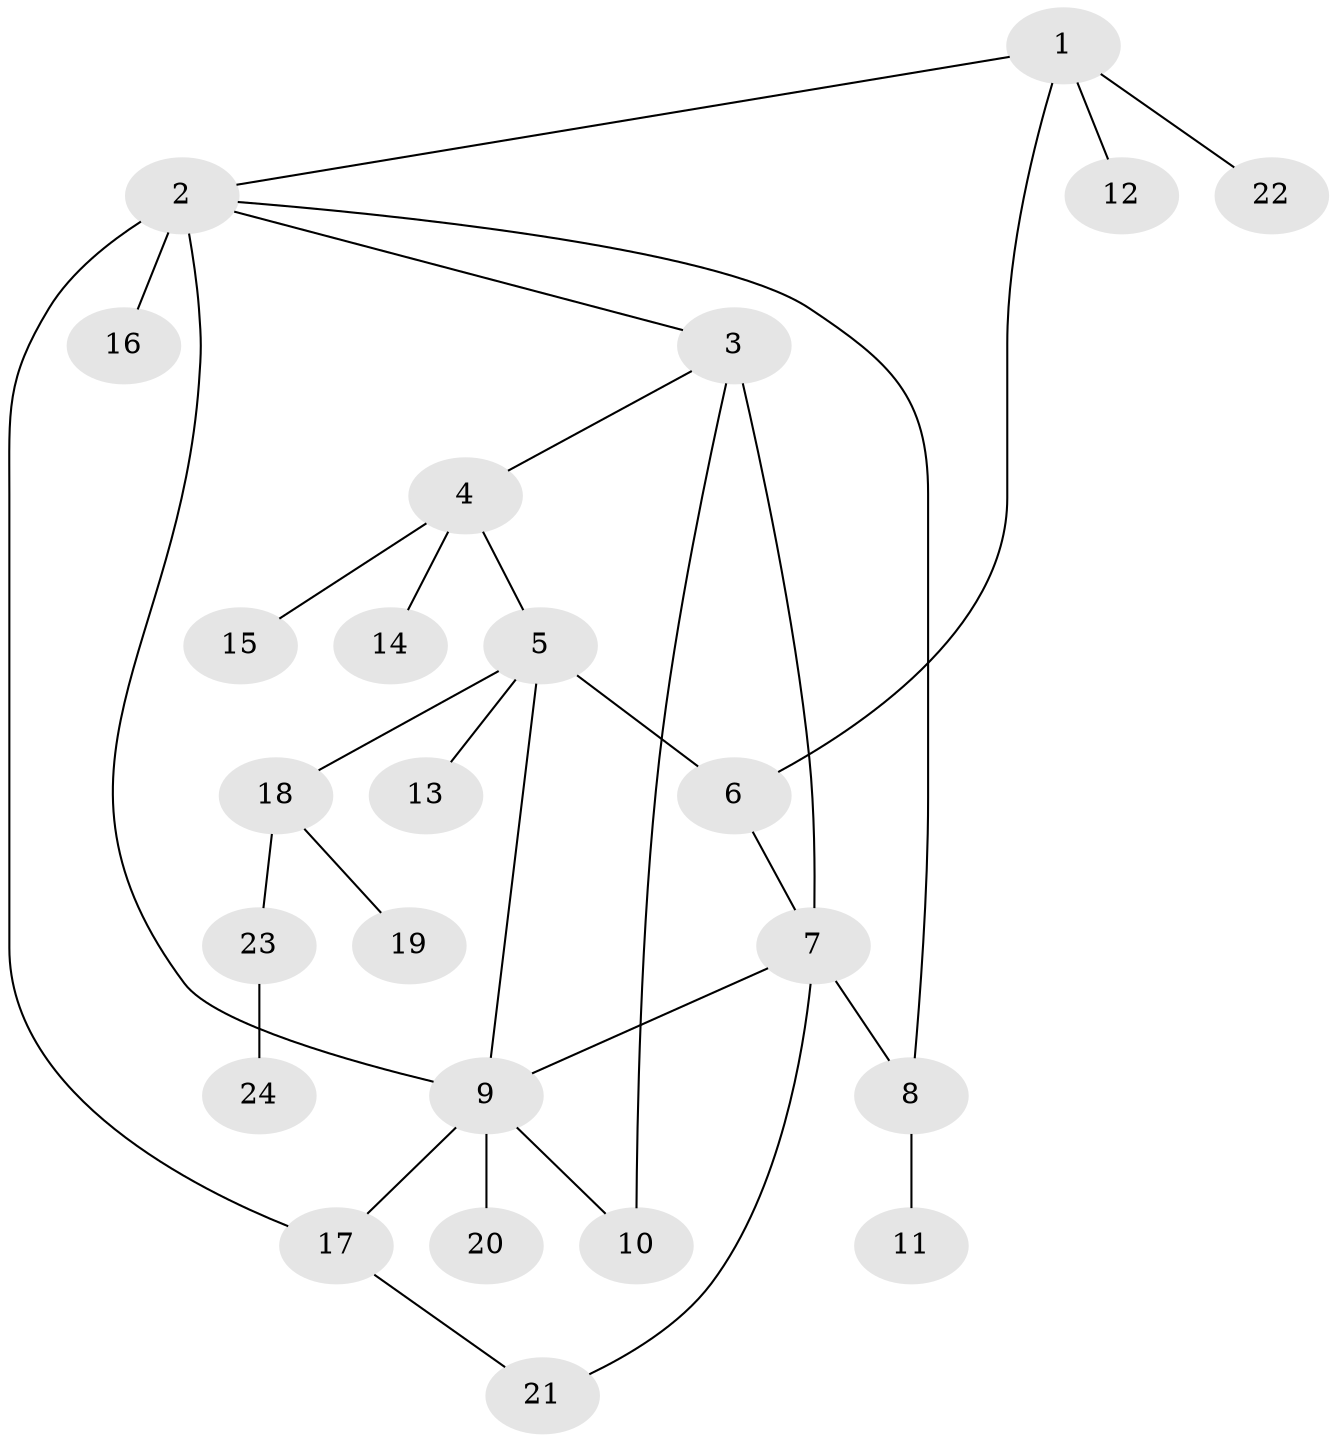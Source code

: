 // original degree distribution, {5: 0.0425531914893617, 9: 0.02127659574468085, 4: 0.0851063829787234, 8: 0.06382978723404255, 3: 0.06382978723404255, 1: 0.5957446808510638, 2: 0.1276595744680851}
// Generated by graph-tools (version 1.1) at 2025/37/03/09/25 02:37:14]
// undirected, 24 vertices, 31 edges
graph export_dot {
graph [start="1"]
  node [color=gray90,style=filled];
  1;
  2;
  3;
  4;
  5;
  6;
  7;
  8;
  9;
  10;
  11;
  12;
  13;
  14;
  15;
  16;
  17;
  18;
  19;
  20;
  21;
  22;
  23;
  24;
  1 -- 2 [weight=1.0];
  1 -- 6 [weight=1.0];
  1 -- 12 [weight=1.0];
  1 -- 22 [weight=1.0];
  2 -- 3 [weight=1.0];
  2 -- 8 [weight=1.0];
  2 -- 9 [weight=1.0];
  2 -- 16 [weight=3.0];
  2 -- 17 [weight=1.0];
  3 -- 4 [weight=1.0];
  3 -- 7 [weight=3.0];
  3 -- 10 [weight=1.0];
  4 -- 5 [weight=1.0];
  4 -- 14 [weight=1.0];
  4 -- 15 [weight=1.0];
  5 -- 6 [weight=1.0];
  5 -- 9 [weight=1.0];
  5 -- 13 [weight=3.0];
  5 -- 18 [weight=1.0];
  6 -- 7 [weight=1.0];
  7 -- 8 [weight=1.0];
  7 -- 9 [weight=1.0];
  7 -- 21 [weight=1.0];
  8 -- 11 [weight=1.0];
  9 -- 10 [weight=1.0];
  9 -- 17 [weight=1.0];
  9 -- 20 [weight=2.0];
  17 -- 21 [weight=1.0];
  18 -- 19 [weight=1.0];
  18 -- 23 [weight=1.0];
  23 -- 24 [weight=1.0];
}
